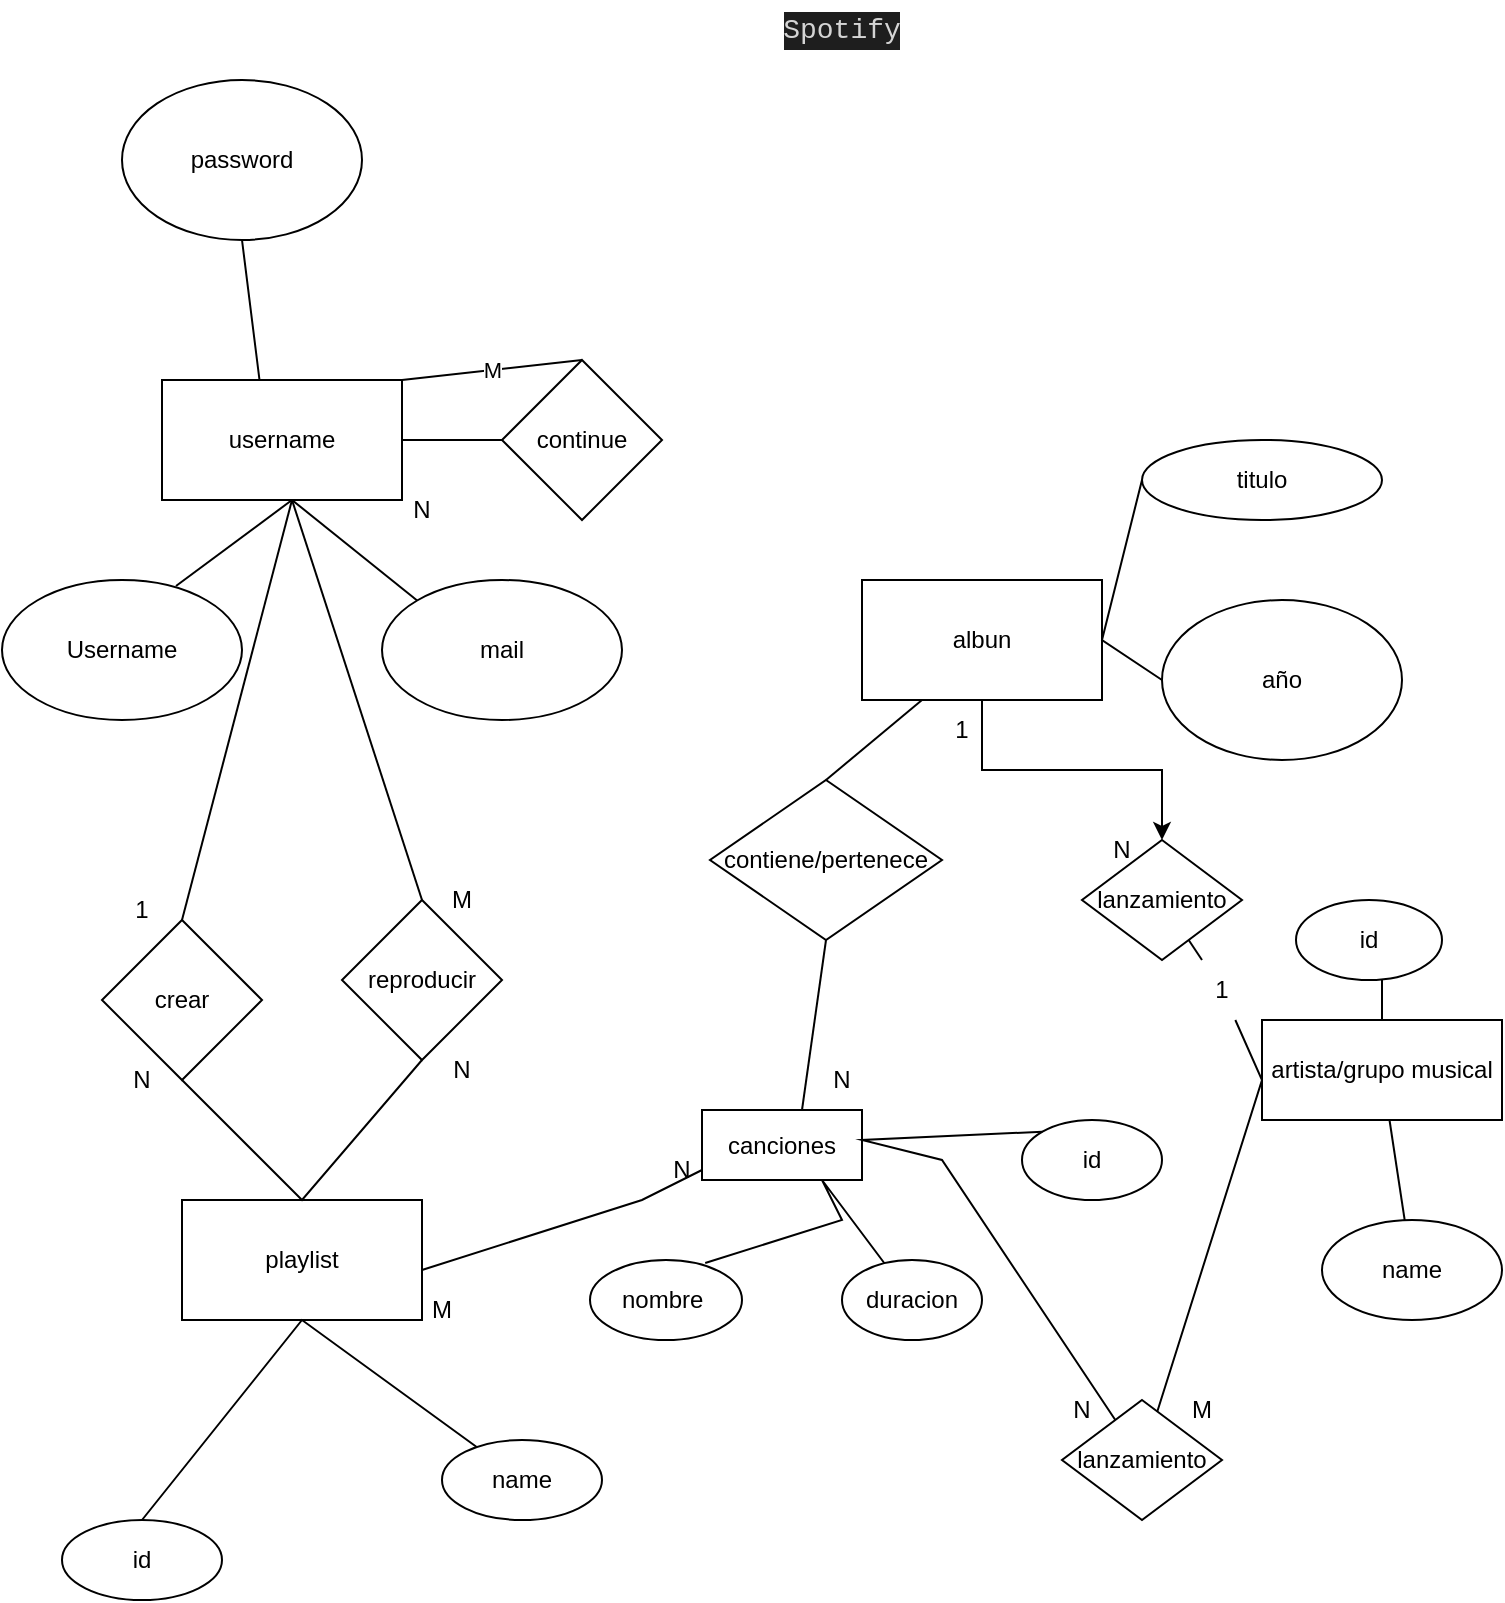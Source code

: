<mxfile version="15.5.6" type="github">
  <diagram id="gB4mvEdkPmmg1pjdg4j7" name="Page-1">
    <mxGraphModel dx="1662" dy="798" grid="1" gridSize="10" guides="1" tooltips="1" connect="1" arrows="1" fold="1" page="1" pageScale="1" pageWidth="827" pageHeight="1169" math="0" shadow="0">
      <root>
        <mxCell id="0" />
        <mxCell id="1" parent="0" />
        <mxCell id="GW2W4hNWjXhKejxjapf5-16" value="password" style="ellipse;whiteSpace=wrap;html=1;" vertex="1" parent="1">
          <mxGeometry x="120" y="40" width="120" height="80" as="geometry" />
        </mxCell>
        <mxCell id="GW2W4hNWjXhKejxjapf5-21" value="" style="endArrow=none;html=1;rounded=0;exitX=0.5;exitY=1;exitDx=0;exitDy=0;" edge="1" parent="1" source="GW2W4hNWjXhKejxjapf5-16">
          <mxGeometry relative="1" as="geometry">
            <mxPoint x="160" y="130" as="sourcePoint" />
            <mxPoint x="190" y="190" as="targetPoint" />
            <Array as="points">
              <mxPoint x="190" y="200" />
            </Array>
          </mxGeometry>
        </mxCell>
        <mxCell id="GW2W4hNWjXhKejxjapf5-22" value="username" style="rounded=0;whiteSpace=wrap;html=1;" vertex="1" parent="1">
          <mxGeometry x="140" y="190" width="120" height="60" as="geometry" />
        </mxCell>
        <mxCell id="GW2W4hNWjXhKejxjapf5-23" value="" style="endArrow=none;html=1;rounded=0;" edge="1" parent="1" target="GW2W4hNWjXhKejxjapf5-24">
          <mxGeometry width="50" height="50" relative="1" as="geometry">
            <mxPoint x="260" y="220" as="sourcePoint" />
            <mxPoint x="350" y="220" as="targetPoint" />
          </mxGeometry>
        </mxCell>
        <mxCell id="GW2W4hNWjXhKejxjapf5-24" value="continue" style="rhombus;whiteSpace=wrap;html=1;" vertex="1" parent="1">
          <mxGeometry x="310" y="180" width="80" height="80" as="geometry" />
        </mxCell>
        <mxCell id="GW2W4hNWjXhKejxjapf5-25" value="M" style="endArrow=none;html=1;rounded=0;entryX=0.5;entryY=0;entryDx=0;entryDy=0;" edge="1" parent="1" target="GW2W4hNWjXhKejxjapf5-24">
          <mxGeometry width="50" height="50" relative="1" as="geometry">
            <mxPoint x="260" y="190" as="sourcePoint" />
            <mxPoint x="310" y="140" as="targetPoint" />
            <Array as="points" />
          </mxGeometry>
        </mxCell>
        <mxCell id="GW2W4hNWjXhKejxjapf5-26" value="N" style="text;html=1;strokeColor=none;fillColor=none;align=center;verticalAlign=middle;whiteSpace=wrap;rounded=0;" vertex="1" parent="1">
          <mxGeometry x="240" y="240" width="60" height="30" as="geometry" />
        </mxCell>
        <mxCell id="GW2W4hNWjXhKejxjapf5-27" value="mail" style="ellipse;whiteSpace=wrap;html=1;" vertex="1" parent="1">
          <mxGeometry x="250" y="290" width="120" height="70" as="geometry" />
        </mxCell>
        <mxCell id="GW2W4hNWjXhKejxjapf5-28" value="Username" style="ellipse;whiteSpace=wrap;html=1;" vertex="1" parent="1">
          <mxGeometry x="60" y="290" width="120" height="70" as="geometry" />
        </mxCell>
        <mxCell id="GW2W4hNWjXhKejxjapf5-29" value="" style="endArrow=none;html=1;rounded=0;exitX=0.725;exitY=0.043;exitDx=0;exitDy=0;exitPerimeter=0;" edge="1" parent="1" source="GW2W4hNWjXhKejxjapf5-28">
          <mxGeometry width="50" height="50" relative="1" as="geometry">
            <mxPoint x="155" y="300" as="sourcePoint" />
            <mxPoint x="205" y="250" as="targetPoint" />
          </mxGeometry>
        </mxCell>
        <mxCell id="GW2W4hNWjXhKejxjapf5-30" value="" style="endArrow=none;html=1;rounded=0;exitX=0;exitY=0;exitDx=0;exitDy=0;" edge="1" parent="1" source="GW2W4hNWjXhKejxjapf5-27">
          <mxGeometry width="50" height="50" relative="1" as="geometry">
            <mxPoint x="155" y="300" as="sourcePoint" />
            <mxPoint x="205" y="250" as="targetPoint" />
          </mxGeometry>
        </mxCell>
        <mxCell id="GW2W4hNWjXhKejxjapf5-31" value="" style="endArrow=none;html=1;rounded=0;" edge="1" parent="1">
          <mxGeometry width="50" height="50" relative="1" as="geometry">
            <mxPoint x="270" y="450" as="sourcePoint" />
            <mxPoint x="205" y="250" as="targetPoint" />
          </mxGeometry>
        </mxCell>
        <mxCell id="GW2W4hNWjXhKejxjapf5-32" value="" style="endArrow=none;html=1;rounded=0;" edge="1" parent="1">
          <mxGeometry width="50" height="50" relative="1" as="geometry">
            <mxPoint x="150" y="460" as="sourcePoint" />
            <mxPoint x="205" y="250" as="targetPoint" />
          </mxGeometry>
        </mxCell>
        <mxCell id="GW2W4hNWjXhKejxjapf5-34" value="reproducir" style="rhombus;whiteSpace=wrap;html=1;" vertex="1" parent="1">
          <mxGeometry x="230" y="450" width="80" height="80" as="geometry" />
        </mxCell>
        <mxCell id="GW2W4hNWjXhKejxjapf5-35" value="crear" style="rhombus;whiteSpace=wrap;html=1;" vertex="1" parent="1">
          <mxGeometry x="110" y="460" width="80" height="80" as="geometry" />
        </mxCell>
        <mxCell id="GW2W4hNWjXhKejxjapf5-36" value="playlist" style="rounded=0;whiteSpace=wrap;html=1;" vertex="1" parent="1">
          <mxGeometry x="150" y="600" width="120" height="60" as="geometry" />
        </mxCell>
        <mxCell id="GW2W4hNWjXhKejxjapf5-37" value="" style="endArrow=none;html=1;rounded=0;entryX=0.5;entryY=1;entryDx=0;entryDy=0;exitX=0.5;exitY=1;exitDx=0;exitDy=0;" edge="1" parent="1" source="GW2W4hNWjXhKejxjapf5-35" target="GW2W4hNWjXhKejxjapf5-34">
          <mxGeometry width="50" height="50" relative="1" as="geometry">
            <mxPoint x="120" y="490" as="sourcePoint" />
            <mxPoint x="170" y="440" as="targetPoint" />
            <Array as="points">
              <mxPoint x="210" y="600" />
            </Array>
          </mxGeometry>
        </mxCell>
        <mxCell id="GW2W4hNWjXhKejxjapf5-38" value="" style="endArrow=none;html=1;rounded=0;" edge="1" parent="1" target="GW2W4hNWjXhKejxjapf5-39">
          <mxGeometry width="50" height="50" relative="1" as="geometry">
            <mxPoint x="130" y="760" as="sourcePoint" />
            <mxPoint x="300" y="760" as="targetPoint" />
            <Array as="points">
              <mxPoint x="210" y="660" />
            </Array>
          </mxGeometry>
        </mxCell>
        <mxCell id="GW2W4hNWjXhKejxjapf5-39" value="name" style="ellipse;whiteSpace=wrap;html=1;" vertex="1" parent="1">
          <mxGeometry x="280" y="720" width="80" height="40" as="geometry" />
        </mxCell>
        <mxCell id="GW2W4hNWjXhKejxjapf5-40" value="id" style="ellipse;whiteSpace=wrap;html=1;" vertex="1" parent="1">
          <mxGeometry x="90" y="760" width="80" height="40" as="geometry" />
        </mxCell>
        <mxCell id="GW2W4hNWjXhKejxjapf5-41" value="" style="endArrow=none;html=1;rounded=0;" edge="1" parent="1">
          <mxGeometry width="50" height="50" relative="1" as="geometry">
            <mxPoint x="270" y="635" as="sourcePoint" />
            <mxPoint x="410" y="585" as="targetPoint" />
            <Array as="points">
              <mxPoint x="380" y="600" />
            </Array>
          </mxGeometry>
        </mxCell>
        <mxCell id="GW2W4hNWjXhKejxjapf5-42" value="canciones" style="rounded=0;whiteSpace=wrap;html=1;" vertex="1" parent="1">
          <mxGeometry x="410" y="555" width="80" height="35" as="geometry" />
        </mxCell>
        <mxCell id="GW2W4hNWjXhKejxjapf5-43" value="contiene/pertenece" style="rhombus;whiteSpace=wrap;html=1;" vertex="1" parent="1">
          <mxGeometry x="414" y="390" width="116" height="80" as="geometry" />
        </mxCell>
        <mxCell id="GW2W4hNWjXhKejxjapf5-44" value="" style="endArrow=none;html=1;rounded=0;entryX=0.5;entryY=1;entryDx=0;entryDy=0;" edge="1" parent="1" target="GW2W4hNWjXhKejxjapf5-43">
          <mxGeometry width="50" height="50" relative="1" as="geometry">
            <mxPoint x="460" y="555" as="sourcePoint" />
            <mxPoint x="510" y="505" as="targetPoint" />
          </mxGeometry>
        </mxCell>
        <mxCell id="GW2W4hNWjXhKejxjapf5-46" value="" style="endArrow=none;html=1;rounded=0;exitX=0.5;exitY=0;exitDx=0;exitDy=0;entryX=0.25;entryY=1;entryDx=0;entryDy=0;entryPerimeter=0;" edge="1" parent="1" source="GW2W4hNWjXhKejxjapf5-43">
          <mxGeometry width="50" height="50" relative="1" as="geometry">
            <mxPoint x="480" y="390" as="sourcePoint" />
            <mxPoint x="520" y="350" as="targetPoint" />
          </mxGeometry>
        </mxCell>
        <mxCell id="GW2W4hNWjXhKejxjapf5-71" style="edgeStyle=orthogonalEdgeStyle;rounded=0;orthogonalLoop=1;jettySize=auto;html=1;" edge="1" parent="1" source="GW2W4hNWjXhKejxjapf5-47" target="GW2W4hNWjXhKejxjapf5-50">
          <mxGeometry relative="1" as="geometry" />
        </mxCell>
        <mxCell id="GW2W4hNWjXhKejxjapf5-47" value="albun" style="rounded=0;whiteSpace=wrap;html=1;" vertex="1" parent="1">
          <mxGeometry x="490" y="290" width="120" height="60" as="geometry" />
        </mxCell>
        <mxCell id="GW2W4hNWjXhKejxjapf5-48" value="año" style="ellipse;whiteSpace=wrap;html=1;" vertex="1" parent="1">
          <mxGeometry x="640" y="300" width="120" height="80" as="geometry" />
        </mxCell>
        <mxCell id="GW2W4hNWjXhKejxjapf5-49" value="titulo" style="ellipse;whiteSpace=wrap;html=1;" vertex="1" parent="1">
          <mxGeometry x="630" y="220" width="120" height="40" as="geometry" />
        </mxCell>
        <mxCell id="GW2W4hNWjXhKejxjapf5-50" value="lanzamiento" style="rhombus;whiteSpace=wrap;html=1;" vertex="1" parent="1">
          <mxGeometry x="600" y="420" width="80" height="60" as="geometry" />
        </mxCell>
        <mxCell id="GW2W4hNWjXhKejxjapf5-51" value="id" style="ellipse;whiteSpace=wrap;html=1;" vertex="1" parent="1">
          <mxGeometry x="570" y="560" width="70" height="40" as="geometry" />
        </mxCell>
        <mxCell id="GW2W4hNWjXhKejxjapf5-52" value="lanzamiento" style="rhombus;whiteSpace=wrap;html=1;" vertex="1" parent="1">
          <mxGeometry x="590" y="700" width="80" height="60" as="geometry" />
        </mxCell>
        <mxCell id="GW2W4hNWjXhKejxjapf5-53" value="duracion" style="ellipse;whiteSpace=wrap;html=1;" vertex="1" parent="1">
          <mxGeometry x="480" y="630" width="70" height="40" as="geometry" />
        </mxCell>
        <mxCell id="GW2W4hNWjXhKejxjapf5-54" value="nombre&amp;nbsp;" style="ellipse;whiteSpace=wrap;html=1;" vertex="1" parent="1">
          <mxGeometry x="354" y="630" width="76" height="40" as="geometry" />
        </mxCell>
        <mxCell id="GW2W4hNWjXhKejxjapf5-55" value="artista/grupo musical" style="rounded=0;whiteSpace=wrap;html=1;" vertex="1" parent="1">
          <mxGeometry x="690" y="510" width="120" height="50" as="geometry" />
        </mxCell>
        <mxCell id="GW2W4hNWjXhKejxjapf5-56" value="id" style="ellipse;whiteSpace=wrap;html=1;" vertex="1" parent="1">
          <mxGeometry x="707" y="450" width="73" height="40" as="geometry" />
        </mxCell>
        <mxCell id="GW2W4hNWjXhKejxjapf5-57" value="name" style="ellipse;whiteSpace=wrap;html=1;" vertex="1" parent="1">
          <mxGeometry x="720" y="610" width="90" height="50" as="geometry" />
        </mxCell>
        <mxCell id="GW2W4hNWjXhKejxjapf5-58" value="" style="endArrow=none;html=1;rounded=0;entryX=0.758;entryY=0.038;entryDx=0;entryDy=0;entryPerimeter=0;" edge="1" parent="1" source="GW2W4hNWjXhKejxjapf5-53" target="GW2W4hNWjXhKejxjapf5-54">
          <mxGeometry width="50" height="50" relative="1" as="geometry">
            <mxPoint x="400" y="572.5" as="sourcePoint" />
            <mxPoint x="450" y="522.5" as="targetPoint" />
            <Array as="points">
              <mxPoint x="470" y="590" />
              <mxPoint x="480" y="610" />
            </Array>
          </mxGeometry>
        </mxCell>
        <mxCell id="GW2W4hNWjXhKejxjapf5-59" value="" style="endArrow=none;html=1;rounded=0;entryX=0;entryY=0;entryDx=0;entryDy=0;" edge="1" parent="1" source="GW2W4hNWjXhKejxjapf5-52" target="GW2W4hNWjXhKejxjapf5-51">
          <mxGeometry width="50" height="50" relative="1" as="geometry">
            <mxPoint x="530" y="610" as="sourcePoint" />
            <mxPoint x="580" y="560" as="targetPoint" />
            <Array as="points">
              <mxPoint x="530" y="580" />
              <mxPoint x="490" y="570" />
            </Array>
          </mxGeometry>
        </mxCell>
        <mxCell id="GW2W4hNWjXhKejxjapf5-60" value="" style="endArrow=none;html=1;rounded=0;startArrow=none;" edge="1" parent="1" source="GW2W4hNWjXhKejxjapf5-80" target="GW2W4hNWjXhKejxjapf5-50">
          <mxGeometry width="50" height="50" relative="1" as="geometry">
            <mxPoint x="665" y="690" as="sourcePoint" />
            <mxPoint x="715" y="640" as="targetPoint" />
            <Array as="points" />
          </mxGeometry>
        </mxCell>
        <mxCell id="GW2W4hNWjXhKejxjapf5-61" style="edgeStyle=orthogonalEdgeStyle;rounded=0;orthogonalLoop=1;jettySize=auto;html=1;exitX=0.5;exitY=1;exitDx=0;exitDy=0;" edge="1" parent="1" source="GW2W4hNWjXhKejxjapf5-53" target="GW2W4hNWjXhKejxjapf5-53">
          <mxGeometry relative="1" as="geometry" />
        </mxCell>
        <mxCell id="GW2W4hNWjXhKejxjapf5-62" value="" style="endArrow=none;html=1;rounded=0;" edge="1" parent="1" source="GW2W4hNWjXhKejxjapf5-57" target="GW2W4hNWjXhKejxjapf5-55">
          <mxGeometry width="50" height="50" relative="1" as="geometry">
            <mxPoint x="707" y="620" as="sourcePoint" />
            <mxPoint x="757" y="570" as="targetPoint" />
          </mxGeometry>
        </mxCell>
        <mxCell id="GW2W4hNWjXhKejxjapf5-64" value="" style="endArrow=none;html=1;rounded=0;" edge="1" parent="1" source="GW2W4hNWjXhKejxjapf5-55">
          <mxGeometry width="50" height="50" relative="1" as="geometry">
            <mxPoint x="700" y="540" as="sourcePoint" />
            <mxPoint x="750" y="490" as="targetPoint" />
          </mxGeometry>
        </mxCell>
        <mxCell id="GW2W4hNWjXhKejxjapf5-65" value="" style="endArrow=none;html=1;rounded=0;exitX=0;exitY=0.5;exitDx=0;exitDy=0;entryX=0;entryY=0.5;entryDx=0;entryDy=0;" edge="1" parent="1" source="GW2W4hNWjXhKejxjapf5-48" target="GW2W4hNWjXhKejxjapf5-49">
          <mxGeometry width="50" height="50" relative="1" as="geometry">
            <mxPoint x="550" y="260" as="sourcePoint" />
            <mxPoint x="600" y="210" as="targetPoint" />
            <Array as="points">
              <mxPoint x="610" y="320" />
            </Array>
          </mxGeometry>
        </mxCell>
        <mxCell id="GW2W4hNWjXhKejxjapf5-69" style="edgeStyle=orthogonalEdgeStyle;rounded=0;orthogonalLoop=1;jettySize=auto;html=1;exitX=0.5;exitY=1;exitDx=0;exitDy=0;" edge="1" parent="1" source="GW2W4hNWjXhKejxjapf5-48" target="GW2W4hNWjXhKejxjapf5-48">
          <mxGeometry relative="1" as="geometry" />
        </mxCell>
        <mxCell id="GW2W4hNWjXhKejxjapf5-72" value="1" style="text;html=1;strokeColor=none;fillColor=none;align=center;verticalAlign=middle;whiteSpace=wrap;rounded=0;" vertex="1" parent="1">
          <mxGeometry x="100" y="440" width="60" height="30" as="geometry" />
        </mxCell>
        <mxCell id="GW2W4hNWjXhKejxjapf5-73" value="N" style="text;html=1;strokeColor=none;fillColor=none;align=center;verticalAlign=middle;whiteSpace=wrap;rounded=0;" vertex="1" parent="1">
          <mxGeometry x="370" y="570" width="60" height="30" as="geometry" />
        </mxCell>
        <mxCell id="GW2W4hNWjXhKejxjapf5-74" value="M" style="text;html=1;strokeColor=none;fillColor=none;align=center;verticalAlign=middle;whiteSpace=wrap;rounded=0;" vertex="1" parent="1">
          <mxGeometry x="250" y="640" width="60" height="30" as="geometry" />
        </mxCell>
        <mxCell id="GW2W4hNWjXhKejxjapf5-75" value="N" style="text;html=1;strokeColor=none;fillColor=none;align=center;verticalAlign=middle;whiteSpace=wrap;rounded=0;" vertex="1" parent="1">
          <mxGeometry x="260" y="520" width="60" height="30" as="geometry" />
        </mxCell>
        <mxCell id="GW2W4hNWjXhKejxjapf5-76" value="N" style="text;html=1;strokeColor=none;fillColor=none;align=center;verticalAlign=middle;whiteSpace=wrap;rounded=0;" vertex="1" parent="1">
          <mxGeometry x="100" y="525" width="60" height="30" as="geometry" />
        </mxCell>
        <mxCell id="GW2W4hNWjXhKejxjapf5-77" value="M" style="text;html=1;strokeColor=none;fillColor=none;align=center;verticalAlign=middle;whiteSpace=wrap;rounded=0;" vertex="1" parent="1">
          <mxGeometry x="260" y="435" width="60" height="30" as="geometry" />
        </mxCell>
        <mxCell id="GW2W4hNWjXhKejxjapf5-81" value="N" style="text;html=1;strokeColor=none;fillColor=none;align=center;verticalAlign=middle;whiteSpace=wrap;rounded=0;" vertex="1" parent="1">
          <mxGeometry x="590" y="410" width="60" height="30" as="geometry" />
        </mxCell>
        <mxCell id="GW2W4hNWjXhKejxjapf5-82" value="1" style="text;html=1;strokeColor=none;fillColor=none;align=center;verticalAlign=middle;whiteSpace=wrap;rounded=0;" vertex="1" parent="1">
          <mxGeometry x="510" y="350" width="60" height="30" as="geometry" />
        </mxCell>
        <mxCell id="GW2W4hNWjXhKejxjapf5-83" value="M" style="text;html=1;strokeColor=none;fillColor=none;align=center;verticalAlign=middle;whiteSpace=wrap;rounded=0;" vertex="1" parent="1">
          <mxGeometry x="630" y="690" width="60" height="30" as="geometry" />
        </mxCell>
        <mxCell id="GW2W4hNWjXhKejxjapf5-84" value="N" style="text;html=1;strokeColor=none;fillColor=none;align=center;verticalAlign=middle;whiteSpace=wrap;rounded=0;" vertex="1" parent="1">
          <mxGeometry x="570" y="690" width="60" height="30" as="geometry" />
        </mxCell>
        <mxCell id="GW2W4hNWjXhKejxjapf5-85" value="N" style="text;html=1;strokeColor=none;fillColor=none;align=center;verticalAlign=middle;whiteSpace=wrap;rounded=0;" vertex="1" parent="1">
          <mxGeometry x="450" y="525" width="60" height="30" as="geometry" />
        </mxCell>
        <mxCell id="GW2W4hNWjXhKejxjapf5-80" value="1" style="text;html=1;strokeColor=none;fillColor=none;align=center;verticalAlign=middle;whiteSpace=wrap;rounded=0;" vertex="1" parent="1">
          <mxGeometry x="640" y="480" width="60" height="30" as="geometry" />
        </mxCell>
        <mxCell id="GW2W4hNWjXhKejxjapf5-86" value="" style="endArrow=none;html=1;rounded=0;" edge="1" parent="1" source="GW2W4hNWjXhKejxjapf5-52" target="GW2W4hNWjXhKejxjapf5-80">
          <mxGeometry width="50" height="50" relative="1" as="geometry">
            <mxPoint x="637.66" y="705.745" as="sourcePoint" />
            <mxPoint x="651.765" y="471.176" as="targetPoint" />
            <Array as="points">
              <mxPoint x="690" y="540" />
            </Array>
          </mxGeometry>
        </mxCell>
        <mxCell id="GW2W4hNWjXhKejxjapf5-87" value="&lt;div style=&quot;color: rgb(212 , 212 , 212) ; background-color: rgb(30 , 30 , 30) ; font-family: &amp;#34;consolas&amp;#34; , &amp;#34;courier new&amp;#34; , monospace ; font-size: 14px ; line-height: 19px&quot;&gt;Spotify&lt;/div&gt;" style="text;html=1;strokeColor=none;fillColor=none;align=center;verticalAlign=middle;whiteSpace=wrap;rounded=0;" vertex="1" parent="1">
          <mxGeometry x="450" width="60" height="30" as="geometry" />
        </mxCell>
      </root>
    </mxGraphModel>
  </diagram>
</mxfile>
